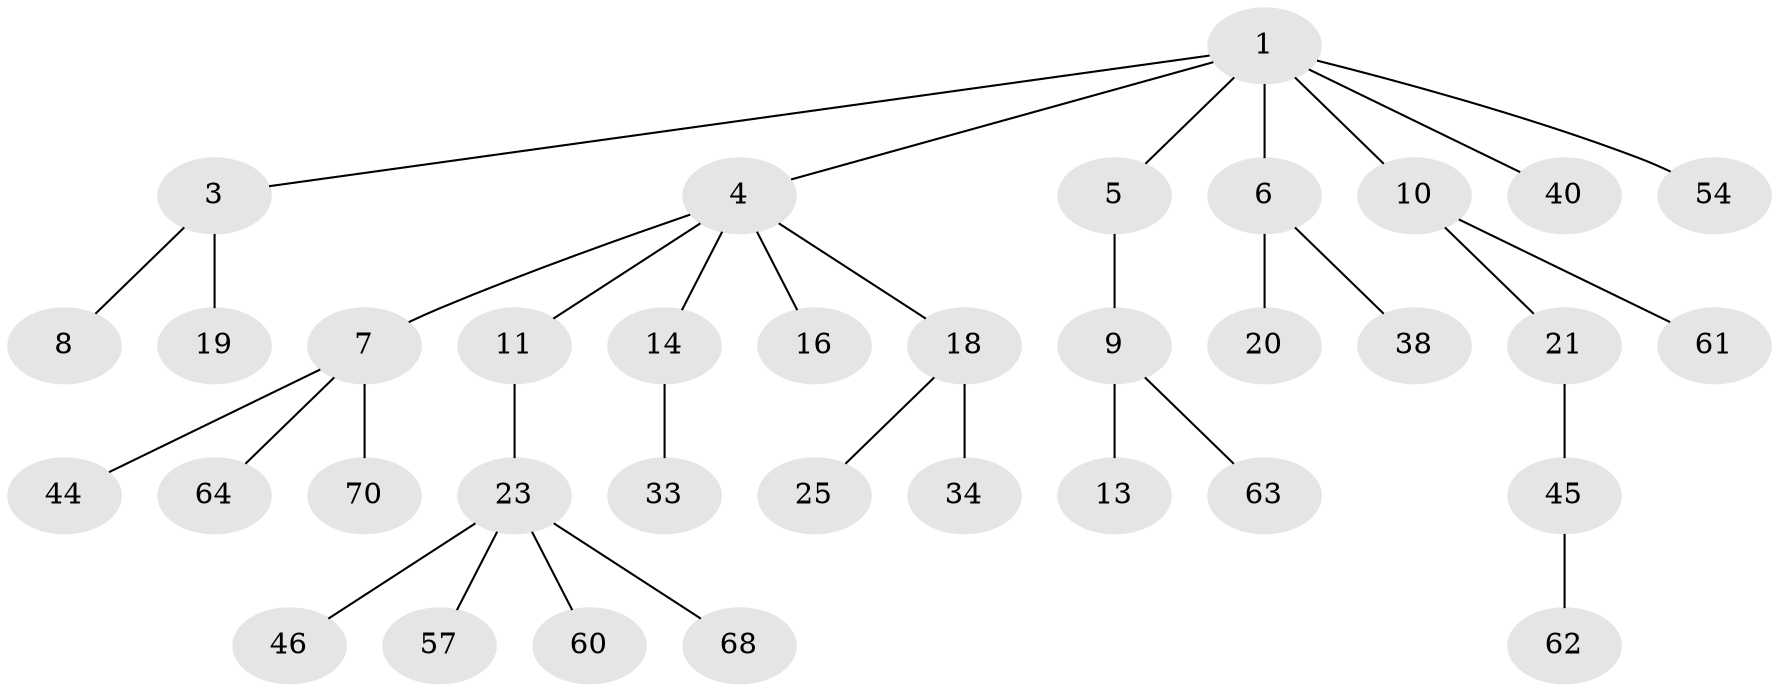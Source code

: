 // original degree distribution, {5: 0.04225352112676056, 4: 0.056338028169014086, 3: 0.14084507042253522, 7: 0.014084507042253521, 2: 0.2676056338028169, 1: 0.4788732394366197}
// Generated by graph-tools (version 1.1) at 2025/15/03/09/25 04:15:23]
// undirected, 35 vertices, 34 edges
graph export_dot {
graph [start="1"]
  node [color=gray90,style=filled];
  1 [super="+2"];
  3;
  4 [super="+67"];
  5 [super="+24"];
  6 [super="+27"];
  7 [super="+12+36+17+31"];
  8 [super="+47"];
  9 [super="+42"];
  10 [super="+15+26+30"];
  11;
  13 [super="+41"];
  14 [super="+51+39"];
  16 [super="+35"];
  18 [super="+22"];
  19 [super="+28"];
  20;
  21 [super="+48"];
  23 [super="+32"];
  25 [super="+52"];
  33;
  34;
  38;
  40 [super="+49"];
  44 [super="+55"];
  45 [super="+59+53"];
  46;
  54;
  57;
  60;
  61;
  62;
  63 [super="+65"];
  64;
  68;
  70;
  1 -- 4;
  1 -- 5;
  1 -- 6;
  1 -- 54;
  1 -- 40;
  1 -- 10;
  1 -- 3;
  3 -- 8;
  3 -- 19;
  4 -- 7;
  4 -- 11;
  4 -- 14;
  4 -- 16;
  4 -- 18;
  5 -- 9;
  6 -- 20;
  6 -- 38;
  7 -- 64;
  7 -- 44;
  7 -- 70;
  9 -- 13;
  9 -- 63;
  10 -- 21;
  10 -- 61;
  11 -- 23;
  14 -- 33;
  18 -- 25;
  18 -- 34;
  21 -- 45;
  23 -- 68;
  23 -- 57;
  23 -- 60;
  23 -- 46;
  45 -- 62;
}
